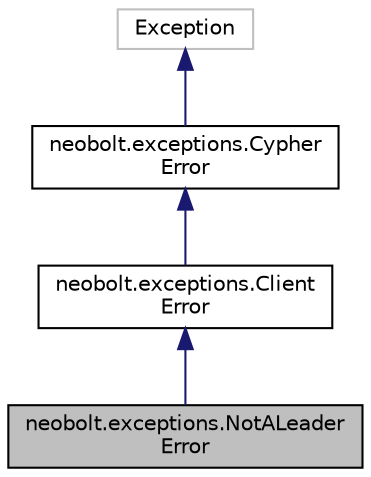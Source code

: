 digraph "neobolt.exceptions.NotALeaderError"
{
 // LATEX_PDF_SIZE
  edge [fontname="Helvetica",fontsize="10",labelfontname="Helvetica",labelfontsize="10"];
  node [fontname="Helvetica",fontsize="10",shape=record];
  Node1 [label="neobolt.exceptions.NotALeader\lError",height=0.2,width=0.4,color="black", fillcolor="grey75", style="filled", fontcolor="black",tooltip=" "];
  Node2 -> Node1 [dir="back",color="midnightblue",fontsize="10",style="solid",fontname="Helvetica"];
  Node2 [label="neobolt.exceptions.Client\lError",height=0.2,width=0.4,color="black", fillcolor="white", style="filled",URL="$d8/dd4/classneobolt_1_1exceptions_1_1_client_error.html",tooltip=" "];
  Node3 -> Node2 [dir="back",color="midnightblue",fontsize="10",style="solid",fontname="Helvetica"];
  Node3 [label="neobolt.exceptions.Cypher\lError",height=0.2,width=0.4,color="black", fillcolor="white", style="filled",URL="$d9/d07/classneobolt_1_1exceptions_1_1_cypher_error.html",tooltip=" "];
  Node4 -> Node3 [dir="back",color="midnightblue",fontsize="10",style="solid",fontname="Helvetica"];
  Node4 [label="Exception",height=0.2,width=0.4,color="grey75", fillcolor="white", style="filled",tooltip=" "];
}
